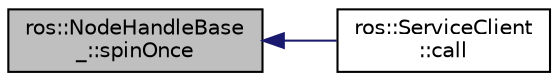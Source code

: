 digraph "ros::NodeHandleBase_::spinOnce"
{
  edge [fontname="Helvetica",fontsize="10",labelfontname="Helvetica",labelfontsize="10"];
  node [fontname="Helvetica",fontsize="10",shape=record];
  rankdir="LR";
  Node1 [label="ros::NodeHandleBase\l_::spinOnce",height=0.2,width=0.4,color="black", fillcolor="grey75", style="filled" fontcolor="black"];
  Node1 -> Node2 [dir="back",color="midnightblue",fontsize="10",style="solid",fontname="Helvetica"];
  Node2 [label="ros::ServiceClient\l::call",height=0.2,width=0.4,color="black", fillcolor="white", style="filled",URL="$classros_1_1_service_client.html#aad3c9266b8e1d9dbf1f6b89ed460592d"];
}
